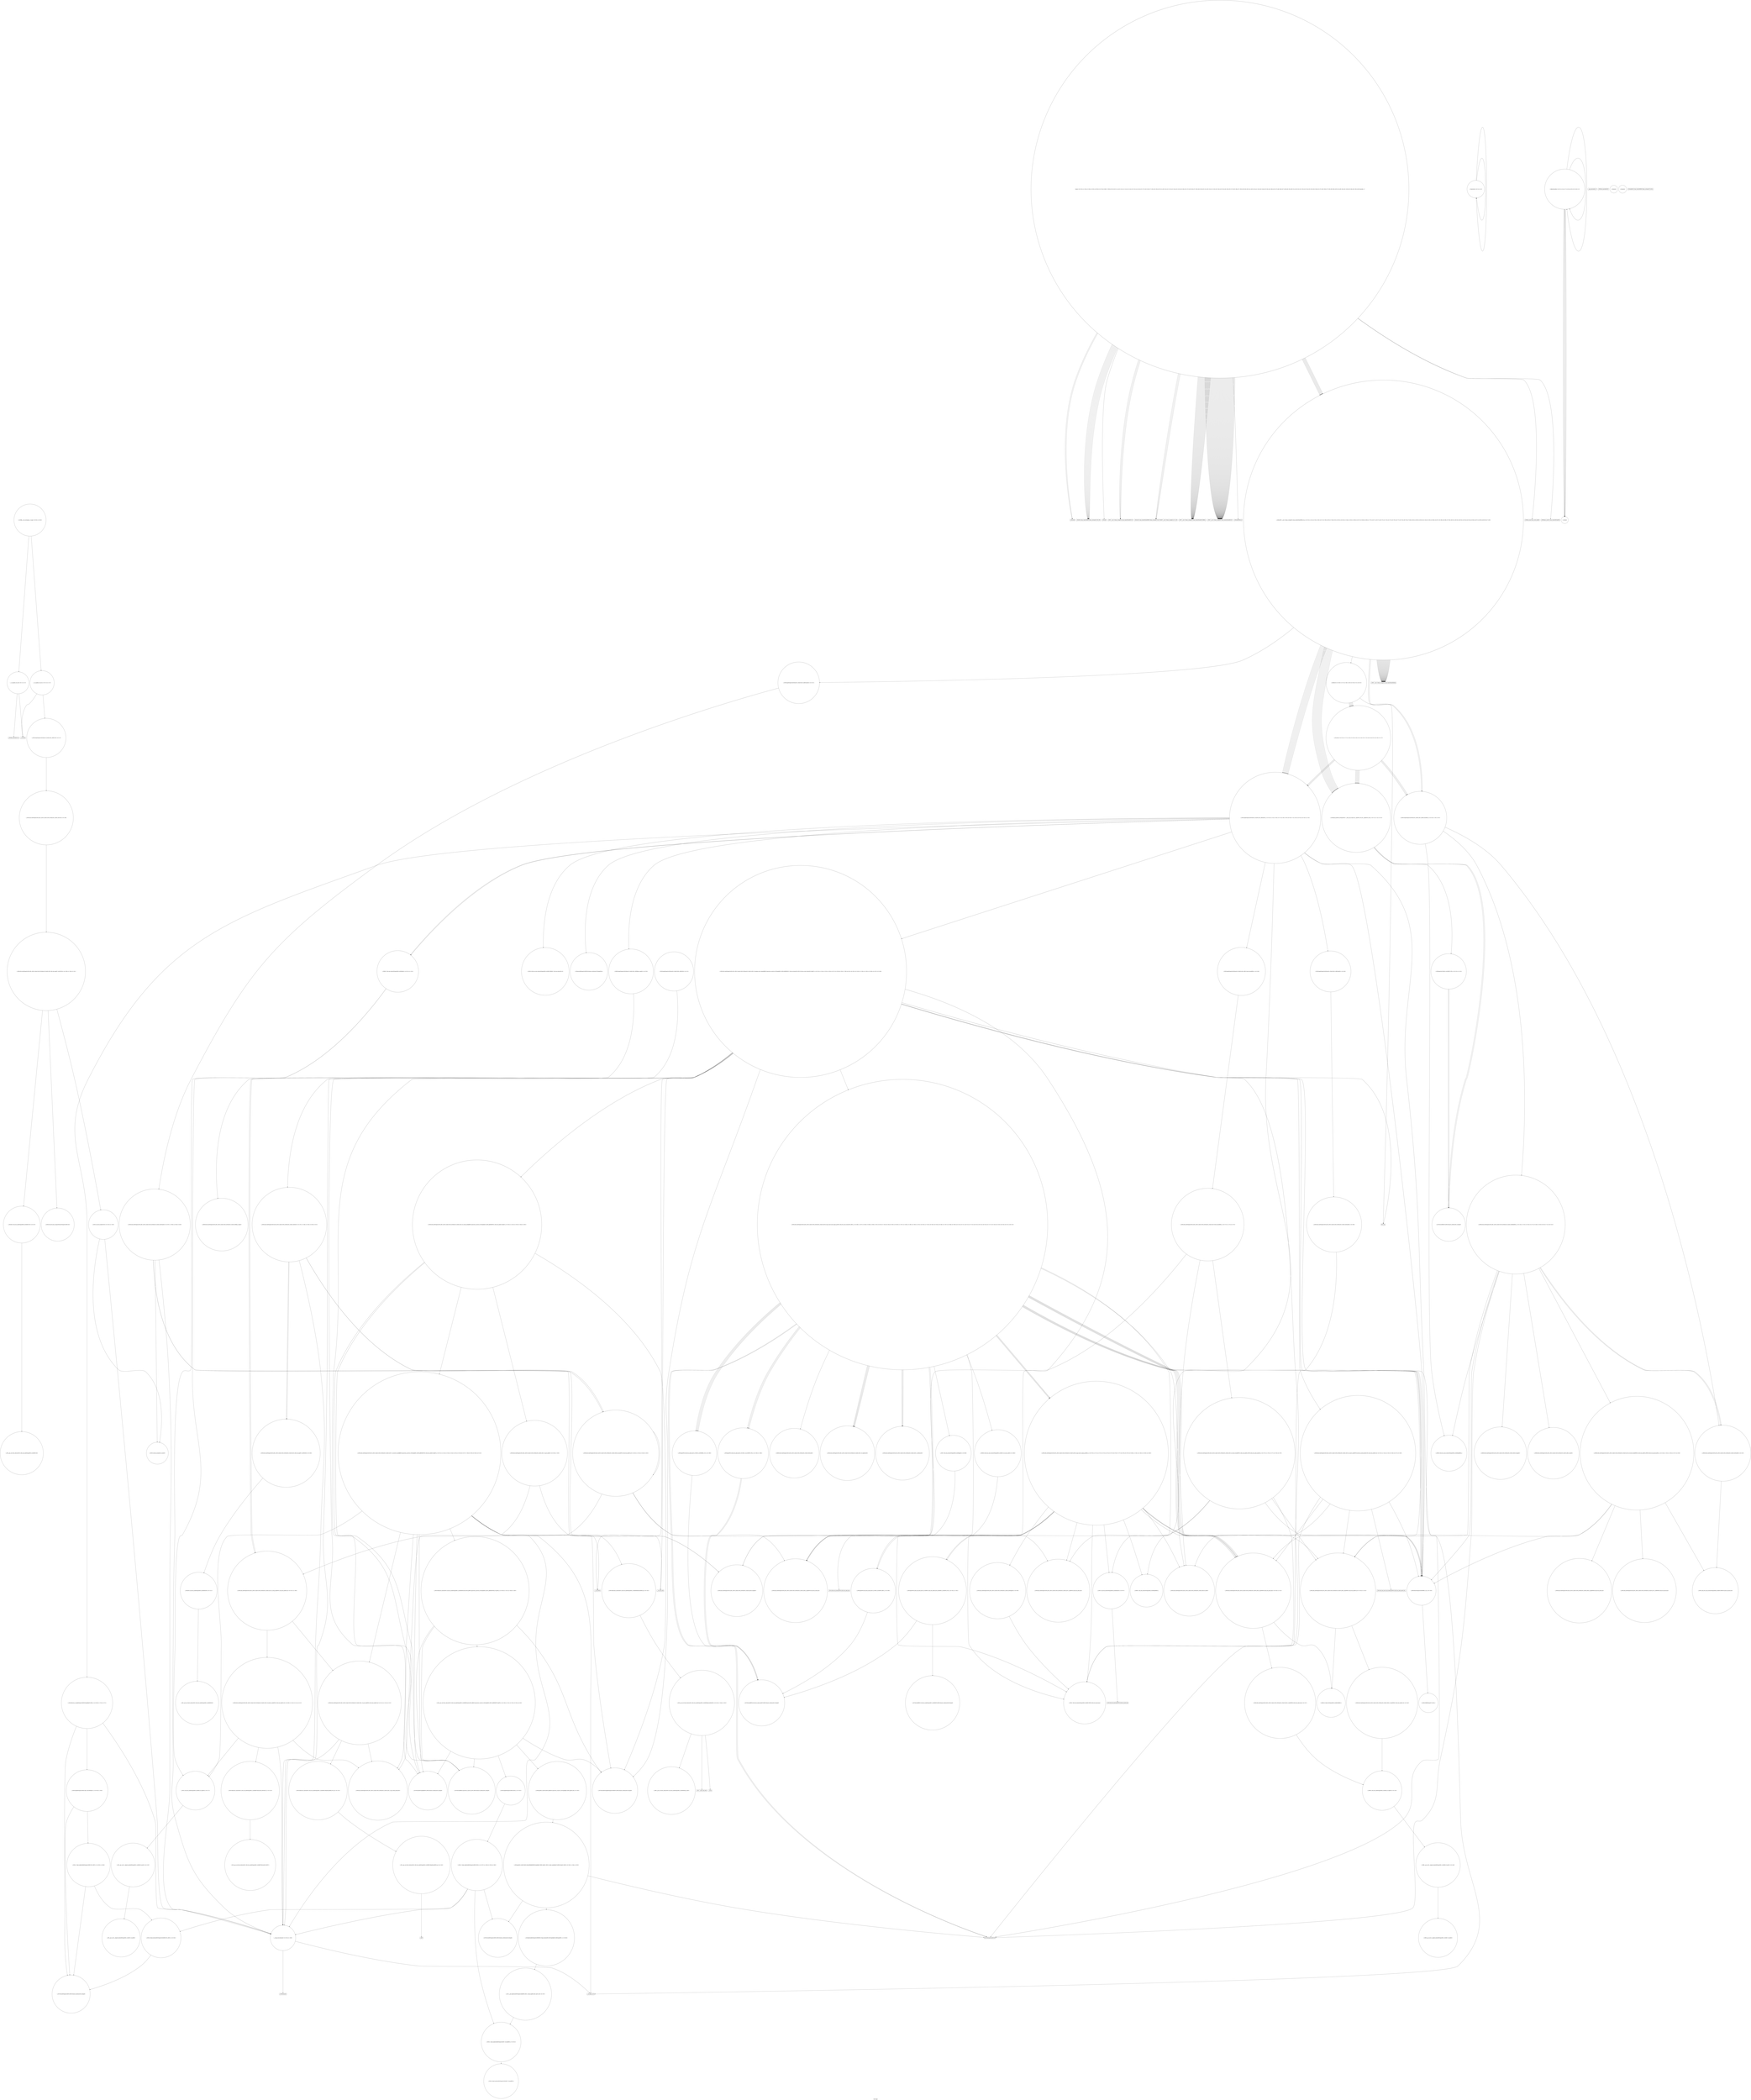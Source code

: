 digraph "Call Graph" {
	label="Call Graph";

	Node0x555b35d362d0 [shape=record,shape=circle,label="{__cxx_global_var_init|{<s0>1|<s1>2}}"];
	Node0x555b35d362d0:s0 -> Node0x555b35d36350[color=black];
	Node0x555b35d362d0:s1 -> Node0x555b36086b30[color=black];
	Node0x555b3608a6d0 [shape=record,shape=circle,label="{_ZNKSt17_Rb_tree_iteratorISt4pairIKS0_IccEiEEdeEv|{<s0>251|<s1>252}}"];
	Node0x555b3608a6d0:s0 -> Node0x555b36089550[color=black];
	Node0x555b3608a6d0:s1 -> Node0x555b36087e30[color=black];
	Node0x555b36086d30 [shape=record,shape=circle,label="{_Z5powerxx|{<s0>3|<s1>4}}"];
	Node0x555b36086d30:s0 -> Node0x555b36086d30[color=black];
	Node0x555b36086d30:s1 -> Node0x555b36086d30[color=black];
	Node0x555b36088230 [shape=record,shape=circle,label="{_ZNSt8_Rb_treeISt4pairIccES0_IKS1_iESt10_Select1stIS3_ESt4lessIS1_ESaIS3_EE6_M_endEv}"];
	Node0x555b360870b0 [shape=record,shape=circle,label="{_ZSt9make_pairIRcS0_ESt4pairINSt17__decay_and_stripIT_E6__typeENS2_IT0_E6__typeEEOS3_OS6_|{<s0>31|<s1>32|<s2>33}}"];
	Node0x555b360870b0:s0 -> Node0x555b360899d0[color=black];
	Node0x555b360870b0:s1 -> Node0x555b360899d0[color=black];
	Node0x555b360870b0:s2 -> Node0x555b36089a50[color=black];
	Node0x555b360885b0 [shape=record,shape=circle,label="{_ZSt7forwardISt5tupleIJEEEOT_RNSt16remove_referenceIS2_E4typeE}"];
	Node0x555b36087430 [shape=record,shape=circle,label="{main|{<s0>102|<s1>103|<s2>104|<s3>105|<s4>106|<s5>107|<s6>108|<s7>109|<s8>110|<s9>111|<s10>112|<s11>113|<s12>114|<s13>115|<s14>116|<s15>117|<s16>118|<s17>119|<s18>120|<s19>121|<s20>122|<s21>123|<s22>124|<s23>125|<s24>126|<s25>127|<s26>128|<s27>129|<s28>130|<s29>131|<s30>132|<s31>133|<s32>134|<s33>135|<s34>136|<s35>137|<s36>138|<s37>139|<s38>140|<s39>141|<s40>142|<s41>143|<s42>144|<s43>145|<s44>146|<s45>147|<s46>148|<s47>149|<s48>150|<s49>151|<s50>152|<s51>153|<s52>154|<s53>155|<s54>156|<s55>157|<s56>158|<s57>159|<s58>160|<s59>161|<s60>162|<s61>163|<s62>164|<s63>165|<s64>truncated...}}"];
	Node0x555b36087430:s0 -> Node0x555b360874b0[color=black];
	Node0x555b36087430:s1 -> Node0x555b36087530[color=black];
	Node0x555b36087430:s2 -> Node0x555b360875b0[color=black];
	Node0x555b36087430:s3 -> Node0x555b36087630[color=black];
	Node0x555b36087430:s4 -> Node0x555b360876b0[color=black];
	Node0x555b36087430:s5 -> Node0x555b36087630[color=black];
	Node0x555b36087430:s6 -> Node0x555b36087730[color=black];
	Node0x555b36087430:s7 -> Node0x555b36087730[color=black];
	Node0x555b36087430:s8 -> Node0x555b36087730[color=black];
	Node0x555b36087430:s9 -> Node0x555b360875b0[color=black];
	Node0x555b36087430:s10 -> Node0x555b360877b0[color=black];
	Node0x555b36087430:s11 -> Node0x555b360877b0[color=black];
	Node0x555b36087430:s12 -> Node0x555b360877b0[color=black];
	Node0x555b36087430:s13 -> Node0x555b360878b0[color=black];
	Node0x555b36087430:s14 -> Node0x555b360878b0[color=black];
	Node0x555b36087430:s15 -> Node0x555b360878b0[color=black];
	Node0x555b36087430:s16 -> Node0x555b360872b0[color=black];
	Node0x555b36087430:s17 -> Node0x555b360878b0[color=black];
	Node0x555b36087430:s18 -> Node0x555b360878b0[color=black];
	Node0x555b36087430:s19 -> Node0x555b360878b0[color=black];
	Node0x555b36087430:s20 -> Node0x555b360872b0[color=black];
	Node0x555b36087430:s21 -> Node0x555b36087930[color=black];
	Node0x555b36087430:s22 -> Node0x555b36087930[color=black];
	Node0x555b36087430:s23 -> Node0x555b36087930[color=black];
	Node0x555b36087430:s24 -> Node0x555b36087930[color=black];
	Node0x555b36087430:s25 -> Node0x555b36087930[color=black];
	Node0x555b36087430:s26 -> Node0x555b36087930[color=black];
	Node0x555b36087430:s27 -> Node0x555b36087630[color=black];
	Node0x555b36087430:s28 -> Node0x555b36087930[color=black];
	Node0x555b36087430:s29 -> Node0x555b36087930[color=black];
	Node0x555b36087430:s30 -> Node0x555b36087930[color=black];
	Node0x555b36087430:s31 -> Node0x555b36087930[color=black];
	Node0x555b36087430:s32 -> Node0x555b36087930[color=black];
	Node0x555b36087430:s33 -> Node0x555b36087930[color=black];
	Node0x555b36087430:s34 -> Node0x555b36087630[color=black];
	Node0x555b36087430:s35 -> Node0x555b360878b0[color=black];
	Node0x555b36087430:s36 -> Node0x555b360878b0[color=black];
	Node0x555b36087430:s37 -> Node0x555b360878b0[color=black];
	Node0x555b36087430:s38 -> Node0x555b360872b0[color=black];
	Node0x555b36087430:s39 -> Node0x555b360878b0[color=black];
	Node0x555b36087430:s40 -> Node0x555b360878b0[color=black];
	Node0x555b36087430:s41 -> Node0x555b360878b0[color=black];
	Node0x555b36087430:s42 -> Node0x555b360872b0[color=black];
	Node0x555b36087430:s43 -> Node0x555b36087930[color=black];
	Node0x555b36087430:s44 -> Node0x555b36087930[color=black];
	Node0x555b36087430:s45 -> Node0x555b36087930[color=black];
	Node0x555b36087430:s46 -> Node0x555b36087930[color=black];
	Node0x555b36087430:s47 -> Node0x555b36087930[color=black];
	Node0x555b36087430:s48 -> Node0x555b36087930[color=black];
	Node0x555b36087430:s49 -> Node0x555b36087630[color=black];
	Node0x555b36087430:s50 -> Node0x555b36087930[color=black];
	Node0x555b36087430:s51 -> Node0x555b36087930[color=black];
	Node0x555b36087430:s52 -> Node0x555b36087930[color=black];
	Node0x555b36087430:s53 -> Node0x555b36087930[color=black];
	Node0x555b36087430:s54 -> Node0x555b36087930[color=black];
	Node0x555b36087430:s55 -> Node0x555b36087930[color=black];
	Node0x555b36087430:s56 -> Node0x555b36087630[color=black];
	Node0x555b36087430:s57 -> Node0x555b360878b0[color=black];
	Node0x555b36087430:s58 -> Node0x555b360878b0[color=black];
	Node0x555b36087430:s59 -> Node0x555b360878b0[color=black];
	Node0x555b36087430:s60 -> Node0x555b360872b0[color=black];
	Node0x555b36087430:s61 -> Node0x555b360878b0[color=black];
	Node0x555b36087430:s62 -> Node0x555b360878b0[color=black];
	Node0x555b36087430:s63 -> Node0x555b360878b0[color=black];
	Node0x555b36087430:s64 -> Node0x555b360872b0[color=black];
	Node0x555b36087430:s64 -> Node0x555b36087930[color=black];
	Node0x555b36087430:s64 -> Node0x555b36087930[color=black];
	Node0x555b36087430:s64 -> Node0x555b36087930[color=black];
	Node0x555b36087430:s64 -> Node0x555b36087930[color=black];
	Node0x555b36087430:s64 -> Node0x555b36087930[color=black];
	Node0x555b36087430:s64 -> Node0x555b36087930[color=black];
	Node0x555b36087430:s64 -> Node0x555b36087630[color=black];
	Node0x555b36087430:s64 -> Node0x555b36087930[color=black];
	Node0x555b36087430:s64 -> Node0x555b36087930[color=black];
	Node0x555b36087430:s64 -> Node0x555b36087930[color=black];
	Node0x555b36087430:s64 -> Node0x555b36087930[color=black];
	Node0x555b36087430:s64 -> Node0x555b36087930[color=black];
	Node0x555b36087430:s64 -> Node0x555b36087930[color=black];
	Node0x555b36087430:s64 -> Node0x555b36087630[color=black];
	Node0x555b36087430:s64 -> Node0x555b360879b0[color=black];
	Node0x555b36087430:s64 -> Node0x555b36087930[color=black];
	Node0x555b36087430:s64 -> Node0x555b36087930[color=black];
	Node0x555b36087430:s64 -> Node0x555b36087930[color=black];
	Node0x555b36087430:s64 -> Node0x555b36087930[color=black];
	Node0x555b36087430:s64 -> Node0x555b36087930[color=black];
	Node0x555b36087430:s64 -> Node0x555b36087930[color=black];
	Node0x555b36088930 [shape=record,shape=circle,label="{_ZNSt16allocator_traitsISaISt13_Rb_tree_nodeISt4pairIKS1_IccEiEEEE8allocateERS6_m|{<s0>342}}"];
	Node0x555b36088930:s0 -> Node0x555b360889b0[color=black];
	Node0x555b360877b0 [shape=record,shape=Mrecord,label="{_ZStrsIcSt11char_traitsIcESaIcEERSt13basic_istreamIT_T0_ES7_RNSt7__cxx1112basic_stringIS4_S5_T1_EE}"];
	Node0x555b36088cb0 [shape=record,shape=circle,label="{_ZNSt5tupleIJOSt4pairIccEEEC2EOS3_|{<s0>355}}"];
	Node0x555b36088cb0:s0 -> Node0x555b36088db0[color=black];
	Node0x555b36087b30 [shape=record,shape=circle,label="{_ZNSt8_Rb_treeISt4pairIccES0_IKS1_iESt10_Select1stIS3_ESt4lessIS1_ESaIS3_EE13_Rb_tree_implIS7_Lb1EEC2Ev|{<s0>189|<s1>190|<s2>191}}"];
	Node0x555b36087b30:s0 -> Node0x555b36087bb0[color=black];
	Node0x555b36087b30:s1 -> Node0x555b36087c30[color=black];
	Node0x555b36087b30:s2 -> Node0x555b36087cb0[color=black];
	Node0x555b36089030 [shape=record,shape=circle,label="{_ZSt7forwardISt4pairIccEEOT_RNSt16remove_referenceIS2_E4typeE}"];
	Node0x555b36087eb0 [shape=record,shape=Mrecord,label="{__cxa_begin_catch}"];
	Node0x555b3608cbf0 [shape=record,shape=circle,label="{_ZNSt4pairIPSt18_Rb_tree_node_baseS1_EC2IRS1_Lb1EEERKS1_OT_|{<s0>369}}"];
	Node0x555b3608cbf0:s0 -> Node0x555b3608cf70[color=black];
	Node0x555b36089250 [shape=record,shape=circle,label="{_ZNSt8_Rb_treeISt4pairIccES0_IKS1_iESt10_Select1stIS3_ESt4lessIS1_ESaIS3_EE7_S_leftEPSt18_Rb_tree_node_base}"];
	Node0x555b3608cf70 [shape=record,shape=circle,label="{_ZSt7forwardIRPSt18_Rb_tree_node_baseEOT_RNSt16remove_referenceIS3_E4typeE}"];
	Node0x555b360895d0 [shape=record,shape=circle,label="{_ZN9__gnu_cxx13new_allocatorISt13_Rb_tree_nodeISt4pairIKS2_IccEiEEE7destroyIS5_EEvPT_}"];
	Node0x555b3608d2f0 [shape=record,shape=circle,label="{_ZNSt5tupleIJOSt4pairIccEEEC2IJS1_ELb1EEEDpOT_|{<s0>393|<s1>394}}"];
	Node0x555b3608d2f0:s0 -> Node0x555b36089030[color=black];
	Node0x555b3608d2f0:s1 -> Node0x555b3608d370[color=black];
	Node0x555b36089950 [shape=record,shape=circle,label="{_ZN9__gnu_cxx13new_allocatorISt13_Rb_tree_nodeISt4pairIKS2_IccEiEEED2Ev}"];
	Node0x555b36089cd0 [shape=record,shape=circle,label="{_ZNKSt8_Rb_treeISt4pairIccES0_IKS1_iESt10_Select1stIS3_ESt4lessIS1_ESaIS3_EE8_M_beginEv}"];
	Node0x555b3608a050 [shape=record,shape=circle,label="{_ZNSt8_Rb_treeISt4pairIccES0_IKS1_iESt10_Select1stIS3_ESt4lessIS1_ESaIS3_EE8_S_rightEPKSt18_Rb_tree_node_base}"];
	Node0x555b3608a3d0 [shape=record,shape=circle,label="{_ZStltIccEbRKSt4pairIT_T0_ES5_}"];
	Node0x555b35d36350 [shape=record,shape=Mrecord,label="{_ZNSt8ios_base4InitC1Ev}"];
	Node0x555b3608a750 [shape=record,shape=circle,label="{_ZNSt8_Rb_treeISt4pairIccES0_IKS1_iESt10_Select1stIS3_ESt4lessIS1_ESaIS3_EE22_M_emplace_hint_uniqueIJRKSt21piecewise_construct_tSt5tupleIJOS1_EESE_IJEEEEESt17_Rb_tree_iteratorIS3_ESt23_Rb_tree_const_iteratorIS3_EDpOT_|{<s0>253|<s1>254|<s2>255|<s3>256|<s4>257|<s5>258|<s6>259|<s7>260|<s8>261|<s9>262|<s10>263|<s11>264|<s12>265|<s13>266|<s14>267|<s15>268}}"];
	Node0x555b3608a750:s0 -> Node0x555b360884b0[color=black];
	Node0x555b3608a750:s1 -> Node0x555b36088530[color=black];
	Node0x555b3608a750:s2 -> Node0x555b360885b0[color=black];
	Node0x555b3608a750:s3 -> Node0x555b36088430[color=black];
	Node0x555b3608a750:s4 -> Node0x555b36089ed0[color=black];
	Node0x555b3608a750:s5 -> Node0x555b36089f50[color=black];
	Node0x555b3608a750:s6 -> Node0x555b36088630[color=black];
	Node0x555b3608a750:s7 -> Node0x555b360886b0[color=black];
	Node0x555b3608a750:s8 -> Node0x555b36087eb0[color=black];
	Node0x555b3608a750:s9 -> Node0x555b360892d0[color=black];
	Node0x555b3608a750:s10 -> Node0x555b36088730[color=black];
	Node0x555b3608a750:s11 -> Node0x555b360892d0[color=black];
	Node0x555b3608a750:s12 -> Node0x555b360882b0[color=black];
	Node0x555b3608a750:s13 -> Node0x555b360887b0[color=black];
	Node0x555b3608a750:s14 -> Node0x555b36087230[color=black];
	Node0x555b3608a750:s15 -> Node0x555b36087e30[color=black];
	Node0x555b36086db0 [shape=record,shape=circle,label="{_Z8powermodxx|{<s0>5|<s1>6|<s2>7|<s3>8|<s4>9|<s5>10|<s6>11}}"];
	Node0x555b36086db0:s0 -> Node0x555b36086cb0[color=black];
	Node0x555b36086db0:s1 -> Node0x555b36086db0[color=black];
	Node0x555b36086db0:s2 -> Node0x555b36086cb0[color=black];
	Node0x555b36086db0:s3 -> Node0x555b36086cb0[color=black];
	Node0x555b36086db0:s4 -> Node0x555b36086cb0[color=black];
	Node0x555b36086db0:s5 -> Node0x555b36086db0[color=black];
	Node0x555b36086db0:s6 -> Node0x555b36086cb0[color=black];
	Node0x555b360882b0 [shape=record,shape=circle,label="{_ZNSt17_Rb_tree_iteratorISt4pairIKS0_IccEiEEC2EPSt18_Rb_tree_node_base}"];
	Node0x555b36087130 [shape=record,shape=circle,label="{_ZNSt3mapISt4pairIccEiSt4lessIS1_ESaIS0_IKS1_iEEEixEOS1_|{<s0>34|<s1>35|<s2>36|<s3>37|<s4>38|<s5>39|<s6>40|<s7>41|<s8>42|<s9>43|<s10>44|<s11>45}}"];
	Node0x555b36087130:s0 -> Node0x555b3608a4d0[color=black];
	Node0x555b36087130:s1 -> Node0x555b3608a5d0[color=black];
	Node0x555b36087130:s2 -> Node0x555b3608a550[color=black];
	Node0x555b36087130:s3 -> Node0x555b3608a650[color=black];
	Node0x555b36087130:s4 -> Node0x555b3608a6d0[color=black];
	Node0x555b36087130:s5 -> Node0x555b36089dd0[color=black];
	Node0x555b36087130:s6 -> Node0x555b3608a7d0[color=black];
	Node0x555b36087130:s7 -> Node0x555b3608a8d0[color=black];
	Node0x555b36087130:s8 -> Node0x555b3608a850[color=black];
	Node0x555b36087130:s9 -> Node0x555b3608a750[color=black];
	Node0x555b36087130:s10 -> Node0x555b36089ed0[color=black];
	Node0x555b36087130:s11 -> Node0x555b3608a6d0[color=black];
	Node0x555b36088630 [shape=record,shape=circle,label="{_ZNSt8_Rb_treeISt4pairIccES0_IKS1_iESt10_Select1stIS3_ESt4lessIS1_ESaIS3_EE29_M_get_insert_hint_unique_posESt23_Rb_tree_const_iteratorIS3_ERS2_|{<s0>286|<s1>287|<s2>288|<s3>289|<s4>290|<s5>291|<s6>292|<s7>293|<s8>294|<s9>295|<s10>296|<s11>297|<s12>298|<s13>299|<s14>300|<s15>301|<s16>302|<s17>303|<s18>304|<s19>305|<s20>306|<s21>307|<s22>308|<s23>309|<s24>310|<s25>311|<s26>312|<s27>313|<s28>314|<s29>315|<s30>316|<s31>317|<s32>318|<s33>319|<s34>320|<s35>321|<s36>322}}"];
	Node0x555b36088630:s0 -> Node0x555b3608ca70[color=black];
	Node0x555b36088630:s1 -> Node0x555b36088230[color=black];
	Node0x555b36088630:s2 -> Node0x555b3608caf0[color=black];
	Node0x555b36088630:s3 -> Node0x555b3608cb70[color=black];
	Node0x555b36088630:s4 -> Node0x555b36089e50[color=black];
	Node0x555b36088630:s5 -> Node0x555b36089dd0[color=black];
	Node0x555b36088630:s6 -> Node0x555b3608cb70[color=black];
	Node0x555b36088630:s7 -> Node0x555b3608cbf0[color=black];
	Node0x555b36088630:s8 -> Node0x555b3608cc70[color=black];
	Node0x555b36088630:s9 -> Node0x555b36089e50[color=black];
	Node0x555b36088630:s10 -> Node0x555b36089dd0[color=black];
	Node0x555b36088630:s11 -> Node0x555b36089ed0[color=black];
	Node0x555b36088630:s12 -> Node0x555b3608ccf0[color=black];
	Node0x555b36088630:s13 -> Node0x555b3608ccf0[color=black];
	Node0x555b36088630:s14 -> Node0x555b3608ccf0[color=black];
	Node0x555b36088630:s15 -> Node0x555b3608cd70[color=black];
	Node0x555b36088630:s16 -> Node0x555b3608cdf0[color=black];
	Node0x555b36088630:s17 -> Node0x555b36089e50[color=black];
	Node0x555b36088630:s18 -> Node0x555b36089dd0[color=black];
	Node0x555b36088630:s19 -> Node0x555b360891d0[color=black];
	Node0x555b36088630:s20 -> Node0x555b3608cbf0[color=black];
	Node0x555b36088630:s21 -> Node0x555b3608cd70[color=black];
	Node0x555b36088630:s22 -> Node0x555b3608cc70[color=black];
	Node0x555b36088630:s23 -> Node0x555b36089e50[color=black];
	Node0x555b36088630:s24 -> Node0x555b36089dd0[color=black];
	Node0x555b36088630:s25 -> Node0x555b36089ed0[color=black];
	Node0x555b36088630:s26 -> Node0x555b3608cb70[color=black];
	Node0x555b36088630:s27 -> Node0x555b3608cb70[color=black];
	Node0x555b36088630:s28 -> Node0x555b3608cbf0[color=black];
	Node0x555b36088630:s29 -> Node0x555b3608ce70[color=black];
	Node0x555b36088630:s30 -> Node0x555b36089e50[color=black];
	Node0x555b36088630:s31 -> Node0x555b36089dd0[color=black];
	Node0x555b36088630:s32 -> Node0x555b360891d0[color=black];
	Node0x555b36088630:s33 -> Node0x555b3608cbf0[color=black];
	Node0x555b36088630:s34 -> Node0x555b3608cd70[color=black];
	Node0x555b36088630:s35 -> Node0x555b3608cc70[color=black];
	Node0x555b36088630:s36 -> Node0x555b3608cef0[color=black];
	Node0x555b360874b0 [shape=record,shape=Mrecord,label="{_ZNSt8ios_base15sync_with_stdioEb}"];
	Node0x555b360889b0 [shape=record,shape=circle,label="{_ZN9__gnu_cxx13new_allocatorISt13_Rb_tree_nodeISt4pairIKS2_IccEiEEE8allocateEmPKv|{<s0>343|<s1>344|<s2>345}}"];
	Node0x555b360889b0:s0 -> Node0x555b36088a30[color=black];
	Node0x555b360889b0:s1 -> Node0x555b36088ab0[color=black];
	Node0x555b360889b0:s2 -> Node0x555b36088b30[color=black];
	Node0x555b36087830 [shape=record,shape=Mrecord,label="{__gxx_personality_v0}"];
	Node0x555b36088d30 [shape=record,shape=circle,label="{_ZNSt4pairIKS_IccEiEC2IJOS0_EJEEESt21piecewise_construct_tSt5tupleIJDpT_EES6_IJDpT0_EE|{<s0>356}}"];
	Node0x555b36088d30:s0 -> Node0x555b360890b0[color=black];
	Node0x555b36087bb0 [shape=record,shape=circle,label="{_ZNSaISt13_Rb_tree_nodeISt4pairIKS0_IccEiEEEC2Ev|{<s0>192}}"];
	Node0x555b36087bb0:s0 -> Node0x555b36087d30[color=black];
	Node0x555b360890b0 [shape=record,shape=circle,label="{_ZNSt4pairIKS_IccEiEC2IJOS0_EJLm0EEJEJEEERSt5tupleIJDpT_EERS5_IJDpT1_EESt12_Index_tupleIJXspT0_EEESE_IJXspT2_EEE|{<s0>363|<s1>364|<s2>365}}"];
	Node0x555b360890b0:s0 -> Node0x555b36089130[color=black];
	Node0x555b360890b0:s1 -> Node0x555b36088e30[color=black];
	Node0x555b360890b0:s2 -> Node0x555b36089ed0[color=black];
	Node0x555b36087f30 [shape=record,shape=Mrecord,label="{_ZSt9terminatev}"];
	Node0x555b3608cc70 [shape=record,shape=circle,label="{_ZNSt8_Rb_treeISt4pairIccES0_IKS1_iESt10_Select1stIS3_ESt4lessIS1_ESaIS3_EE24_M_get_insert_unique_posERS2_|{<s0>370|<s1>371|<s2>372|<s3>373|<s4>374|<s5>375|<s6>376|<s7>377|<s8>378|<s9>379|<s10>380|<s11>381|<s12>382|<s13>383|<s14>384}}"];
	Node0x555b3608cc70:s0 -> Node0x555b360880b0[color=black];
	Node0x555b3608cc70:s1 -> Node0x555b36088230[color=black];
	Node0x555b3608cc70:s2 -> Node0x555b36089f50[color=black];
	Node0x555b3608cc70:s3 -> Node0x555b36089dd0[color=black];
	Node0x555b3608cc70:s4 -> Node0x555b36089250[color=black];
	Node0x555b3608cc70:s5 -> Node0x555b360891d0[color=black];
	Node0x555b3608cc70:s6 -> Node0x555b360882b0[color=black];
	Node0x555b3608cc70:s7 -> Node0x555b3608cff0[color=black];
	Node0x555b3608cc70:s8 -> Node0x555b3608a550[color=black];
	Node0x555b3608cc70:s9 -> Node0x555b3608d070[color=black];
	Node0x555b3608cc70:s10 -> Node0x555b3608cdf0[color=black];
	Node0x555b3608cc70:s11 -> Node0x555b36089e50[color=black];
	Node0x555b3608cc70:s12 -> Node0x555b36089dd0[color=black];
	Node0x555b3608cc70:s13 -> Node0x555b3608d070[color=black];
	Node0x555b3608cc70:s14 -> Node0x555b3608cef0[color=black];
	Node0x555b360892d0 [shape=record,shape=circle,label="{_ZNSt8_Rb_treeISt4pairIccES0_IKS1_iESt10_Select1stIS3_ESt4lessIS1_ESaIS3_EE12_M_drop_nodeEPSt13_Rb_tree_nodeIS3_E|{<s0>207|<s1>208}}"];
	Node0x555b360892d0:s0 -> Node0x555b36089350[color=black];
	Node0x555b360892d0:s1 -> Node0x555b360893d0[color=black];
	Node0x555b3608cff0 [shape=record,shape=circle,label="{_ZNSt8_Rb_treeISt4pairIccES0_IKS1_iESt10_Select1stIS3_ESt4lessIS1_ESaIS3_EE5beginEv|{<s0>390}}"];
	Node0x555b3608cff0:s0 -> Node0x555b360882b0[color=black];
	Node0x555b36089650 [shape=record,shape=circle,label="{_ZN9__gnu_cxx16__aligned_membufISt4pairIKS1_IccEiEE6_M_ptrEv|{<s0>218}}"];
	Node0x555b36089650:s0 -> Node0x555b360896d0[color=black];
	Node0x555b3608d370 [shape=record,shape=circle,label="{_ZNSt11_Tuple_implILm0EJOSt4pairIccEEEC2IS1_EEOT_|{<s0>395|<s1>396}}"];
	Node0x555b3608d370:s0 -> Node0x555b36089030[color=black];
	Node0x555b3608d370:s1 -> Node0x555b36088f30[color=black];
	Node0x555b360899d0 [shape=record,shape=circle,label="{_ZSt7forwardIRcEOT_RNSt16remove_referenceIS1_E4typeE}"];
	Node0x555b36089d50 [shape=record,shape=circle,label="{_ZNKSt8_Rb_treeISt4pairIccES0_IKS1_iESt10_Select1stIS3_ESt4lessIS1_ESaIS3_EE6_M_endEv}"];
	Node0x555b3608a0d0 [shape=record,shape=circle,label="{_ZNSt23_Rb_tree_const_iteratorISt4pairIKS0_IccEiEEC2EPKSt18_Rb_tree_node_base}"];
	Node0x555b3608a450 [shape=record,shape=circle,label="{_ZNSt8_Rb_treeISt4pairIccES0_IKS1_iESt10_Select1stIS3_ESt4lessIS1_ESaIS3_EE8_S_valueEPKSt18_Rb_tree_node_base|{<s0>247}}"];
	Node0x555b3608a450:s0 -> Node0x555b3608a250[color=black];
	Node0x555b36086ab0 [shape=record,shape=Mrecord,label="{_ZNSt8ios_base4InitD1Ev}"];
	Node0x555b3608a7d0 [shape=record,shape=circle,label="{_ZNSt23_Rb_tree_const_iteratorISt4pairIKS0_IccEiEEC2ERKSt17_Rb_tree_iteratorIS3_E}"];
	Node0x555b36086e30 [shape=record,shape=circle,label="{__cxx_global_var_init.1|{<s0>12|<s1>13}}"];
	Node0x555b36086e30:s0 -> Node0x555b36086eb0[color=black];
	Node0x555b36086e30:s1 -> Node0x555b36086b30[color=black];
	Node0x555b36088330 [shape=record,shape=circle,label="{_ZNSt8_Rb_treeISt4pairIccES0_IKS1_iESt10_Select1stIS3_ESt4lessIS1_ESaIS3_EE3endEv|{<s0>280}}"];
	Node0x555b36088330:s0 -> Node0x555b360882b0[color=black];
	Node0x555b360871b0 [shape=record,shape=circle,label="{_Z6detectv|{<s0>46|<s1>47|<s2>48|<s3>49|<s4>50|<s5>51|<s6>52}}"];
	Node0x555b360871b0:s0 -> Node0x555b36086fb0[color=black];
	Node0x555b360871b0:s1 -> Node0x555b36086fb0[color=black];
	Node0x555b360871b0:s2 -> Node0x555b36086fb0[color=black];
	Node0x555b360871b0:s3 -> Node0x555b36086fb0[color=black];
	Node0x555b360871b0:s4 -> Node0x555b36086fb0[color=black];
	Node0x555b360871b0:s5 -> Node0x555b36086fb0[color=black];
	Node0x555b360871b0:s6 -> Node0x555b36087230[color=black];
	Node0x555b360886b0 [shape=record,shape=circle,label="{_ZNSt8_Rb_treeISt4pairIccES0_IKS1_iESt10_Select1stIS3_ESt4lessIS1_ESaIS3_EE14_M_insert_nodeEPSt18_Rb_tree_node_baseSB_PSt13_Rb_tree_nodeIS3_E|{<s0>323|<s1>324|<s2>325|<s3>326|<s4>327|<s5>328}}"];
	Node0x555b360886b0:s0 -> Node0x555b36088230[color=black];
	Node0x555b360886b0:s1 -> Node0x555b36089f50[color=black];
	Node0x555b360886b0:s2 -> Node0x555b36089e50[color=black];
	Node0x555b360886b0:s3 -> Node0x555b36089dd0[color=black];
	Node0x555b360886b0:s4 -> Node0x555b3608d270[color=black];
	Node0x555b360886b0:s5 -> Node0x555b360882b0[color=black];
	Node0x555b36087530 [shape=record,shape=Mrecord,label="{_ZNSt9basic_iosIcSt11char_traitsIcEE3tieEPSo}"];
	Node0x555b36088a30 [shape=record,shape=circle,label="{_ZNK9__gnu_cxx13new_allocatorISt13_Rb_tree_nodeISt4pairIKS2_IccEiEEE8max_sizeEv}"];
	Node0x555b360878b0 [shape=record,shape=Mrecord,label="{_ZNSt7__cxx1112basic_stringIcSt11char_traitsIcESaIcEEC1ERKS4_}"];
	Node0x555b36088db0 [shape=record,shape=circle,label="{_ZNSt11_Tuple_implILm0EJOSt4pairIccEEEC2EOS3_|{<s0>357|<s1>358|<s2>359|<s3>360}}"];
	Node0x555b36088db0:s0 -> Node0x555b36088eb0[color=black];
	Node0x555b36088db0:s1 -> Node0x555b36088e30[color=black];
	Node0x555b36088db0:s2 -> Node0x555b36088f30[color=black];
	Node0x555b36088db0:s3 -> Node0x555b36087e30[color=black];
	Node0x555b36087c30 [shape=record,shape=circle,label="{_ZNSt20_Rb_tree_key_compareISt4lessISt4pairIccEEEC2Ev}"];
	Node0x555b36089130 [shape=record,shape=circle,label="{_ZSt3getILm0EJOSt4pairIccEEERNSt13tuple_elementIXT_ESt5tupleIJDpT0_EEE4typeERS7_|{<s0>366}}"];
	Node0x555b36089130:s0 -> Node0x555b3608c9f0[color=black];
	Node0x555b36087fb0 [shape=record,shape=circle,label="{_ZNSt8_Rb_treeISt4pairIccES0_IKS1_iESt10_Select1stIS3_ESt4lessIS1_ESaIS3_EED2Ev|{<s0>197|<s1>198|<s2>199|<s3>200|<s4>201}}"];
	Node0x555b36087fb0:s0 -> Node0x555b360880b0[color=black];
	Node0x555b36087fb0:s1 -> Node0x555b36088030[color=black];
	Node0x555b36087fb0:s2 -> Node0x555b36088130[color=black];
	Node0x555b36087fb0:s3 -> Node0x555b36088130[color=black];
	Node0x555b36087fb0:s4 -> Node0x555b36087e30[color=black];
	Node0x555b3608ccf0 [shape=record,shape=circle,label="{_ZNSt8_Rb_treeISt4pairIccES0_IKS1_iESt10_Select1stIS3_ESt4lessIS1_ESaIS3_EE11_M_leftmostEv}"];
	Node0x555b36089350 [shape=record,shape=circle,label="{_ZNSt8_Rb_treeISt4pairIccES0_IKS1_iESt10_Select1stIS3_ESt4lessIS1_ESaIS3_EE15_M_destroy_nodeEPSt13_Rb_tree_nodeIS3_E|{<s0>209|<s1>210|<s2>211|<s3>212}}"];
	Node0x555b36089350:s0 -> Node0x555b360894d0[color=black];
	Node0x555b36089350:s1 -> Node0x555b36089550[color=black];
	Node0x555b36089350:s2 -> Node0x555b36089450[color=black];
	Node0x555b36089350:s3 -> Node0x555b36087e30[color=black];
	Node0x555b3608d070 [shape=record,shape=circle,label="{_ZNSt4pairIPSt18_Rb_tree_node_baseS1_EC2IRPSt13_Rb_tree_nodeIS_IKS_IccEiEERS1_Lb1EEEOT_OT0_|{<s0>391|<s1>392}}"];
	Node0x555b3608d070:s0 -> Node0x555b3608d0f0[color=black];
	Node0x555b3608d070:s1 -> Node0x555b3608cf70[color=black];
	Node0x555b360896d0 [shape=record,shape=circle,label="{_ZN9__gnu_cxx16__aligned_membufISt4pairIKS1_IccEiEE7_M_addrEv}"];
	Node0x555b3608d3f0 [shape=record,shape=circle,label="{_ZNSt8_Rb_treeISt4pairIccES0_IKS1_iESt10_Select1stIS3_ESt4lessIS1_ESaIS3_EE5clearEv|{<s0>397|<s1>398|<s2>399|<s3>400}}"];
	Node0x555b3608d3f0:s0 -> Node0x555b360880b0[color=black];
	Node0x555b3608d3f0:s1 -> Node0x555b36088030[color=black];
	Node0x555b3608d3f0:s2 -> Node0x555b36087db0[color=black];
	Node0x555b3608d3f0:s3 -> Node0x555b36087e30[color=black];
	Node0x555b36089a50 [shape=record,shape=circle,label="{_ZNSt4pairIccEC2IRcS2_Lb1EEEOT_OT0_|{<s0>222|<s1>223}}"];
	Node0x555b36089a50:s0 -> Node0x555b360899d0[color=black];
	Node0x555b36089a50:s1 -> Node0x555b360899d0[color=black];
	Node0x555b36089dd0 [shape=record,shape=circle,label="{_ZNKSt4lessISt4pairIccEEclERKS1_S4_|{<s0>239}}"];
	Node0x555b36089dd0:s0 -> Node0x555b3608a3d0[color=black];
	Node0x555b3608a150 [shape=record,shape=circle,label="{_ZNKSt10_Select1stISt4pairIKS0_IccEiEEclERKS3_}"];
	Node0x555b3608a4d0 [shape=record,shape=circle,label="{_ZNSt3mapISt4pairIccEiSt4lessIS1_ESaIS0_IKS1_iEEE11lower_boundERS4_|{<s0>248}}"];
	Node0x555b3608a4d0:s0 -> Node0x555b3608a950[color=black];
	Node0x555b36086b30 [shape=record,shape=Mrecord,label="{__cxa_atexit}"];
	Node0x555b3608a850 [shape=record,shape=circle,label="{_ZSt16forward_as_tupleIJSt4pairIccEEESt5tupleIJDpOT_EES5_|{<s0>269|<s1>270|<s2>271}}"];
	Node0x555b3608a850:s0 -> Node0x555b36089030[color=black];
	Node0x555b3608a850:s1 -> Node0x555b3608d2f0[color=black];
	Node0x555b3608a850:s2 -> Node0x555b36087e30[color=black];
	Node0x555b36086eb0 [shape=record,shape=circle,label="{_ZNSt3mapISt4pairIccEiSt4lessIS1_ESaIS0_IKS1_iEEEC2Ev|{<s0>14}}"];
	Node0x555b36086eb0:s0 -> Node0x555b36087ab0[color=black];
	Node0x555b360883b0 [shape=record,shape=circle,label="{_ZNKSt8_Rb_treeISt4pairIccES0_IKS1_iESt10_Select1stIS3_ESt4lessIS1_ESaIS3_EE8key_compEv}"];
	Node0x555b36087230 [shape=record,shape=Mrecord,label="{llvm.trap}"];
	Node0x555b36088730 [shape=record,shape=Mrecord,label="{__cxa_rethrow}"];
	Node0x555b360875b0 [shape=record,shape=Mrecord,label="{_ZNSirsERi}"];
	Node0x555b36088ab0 [shape=record,shape=Mrecord,label="{_ZSt17__throw_bad_allocv}"];
	Node0x555b36087930 [shape=record,shape=Mrecord,label="{_ZNSt7__cxx1112basic_stringIcSt11char_traitsIcESaIcEED1Ev}"];
	Node0x555b36088e30 [shape=record,shape=circle,label="{_ZSt7forwardIOSt4pairIccEEOT_RNSt16remove_referenceIS3_E4typeE}"];
	Node0x555b36087cb0 [shape=record,shape=circle,label="{_ZNSt15_Rb_tree_headerC2Ev|{<s0>193|<s1>194}}"];
	Node0x555b36087cb0:s0 -> Node0x555b36087db0[color=black];
	Node0x555b36087cb0:s1 -> Node0x555b36087e30[color=black];
	Node0x555b3608c9f0 [shape=record,shape=circle,label="{_ZSt12__get_helperILm0EOSt4pairIccEJEERT0_RSt11_Tuple_implIXT_EJS3_DpT1_EE|{<s0>367}}"];
	Node0x555b3608c9f0:s0 -> Node0x555b36088eb0[color=black];
	Node0x555b36088030 [shape=record,shape=circle,label="{_ZNSt8_Rb_treeISt4pairIccES0_IKS1_iESt10_Select1stIS3_ESt4lessIS1_ESaIS3_EE8_M_eraseEPSt13_Rb_tree_nodeIS3_E|{<s0>202|<s1>203|<s2>204|<s3>205}}"];
	Node0x555b36088030:s0 -> Node0x555b360891d0[color=black];
	Node0x555b36088030:s1 -> Node0x555b36088030[color=black];
	Node0x555b36088030:s2 -> Node0x555b36089250[color=black];
	Node0x555b36088030:s3 -> Node0x555b360892d0[color=black];
	Node0x555b3608cd70 [shape=record,shape=circle,label="{_ZNSt4pairIPSt18_Rb_tree_node_baseS1_EC2IRS1_S4_Lb1EEEOT_OT0_|{<s0>385|<s1>386}}"];
	Node0x555b3608cd70:s0 -> Node0x555b3608cf70[color=black];
	Node0x555b3608cd70:s1 -> Node0x555b3608cf70[color=black];
	Node0x555b360893d0 [shape=record,shape=circle,label="{_ZNSt8_Rb_treeISt4pairIccES0_IKS1_iESt10_Select1stIS3_ESt4lessIS1_ESaIS3_EE11_M_put_nodeEPSt13_Rb_tree_nodeIS3_E|{<s0>213|<s1>214|<s2>215}}"];
	Node0x555b360893d0:s0 -> Node0x555b360894d0[color=black];
	Node0x555b360893d0:s1 -> Node0x555b36089750[color=black];
	Node0x555b360893d0:s2 -> Node0x555b36087e30[color=black];
	Node0x555b3608d0f0 [shape=record,shape=circle,label="{_ZSt7forwardIRPSt13_Rb_tree_nodeISt4pairIKS1_IccEiEEEOT_RNSt16remove_referenceIS8_E4typeE}"];
	Node0x555b36089750 [shape=record,shape=circle,label="{_ZNSt16allocator_traitsISaISt13_Rb_tree_nodeISt4pairIKS1_IccEiEEEE10deallocateERS6_PS5_m|{<s0>219}}"];
	Node0x555b36089750:s0 -> Node0x555b360897d0[color=black];
	Node0x555b3608d470 [shape=record,shape=circle,label="{_GLOBAL__sub_I_lavinajain_2_0.cpp|{<s0>401|<s1>402}}"];
	Node0x555b3608d470:s0 -> Node0x555b35d362d0[color=black];
	Node0x555b3608d470:s1 -> Node0x555b36086e30[color=black];
	Node0x555b36089ad0 [shape=record,shape=circle,label="{_ZNKSt8_Rb_treeISt4pairIccES0_IKS1_iESt10_Select1stIS3_ESt4lessIS1_ESaIS3_EE4findERS2_|{<s0>224|<s1>225|<s2>226|<s3>227|<s4>228|<s5>229|<s6>230|<s7>231|<s8>232}}"];
	Node0x555b36089ad0:s0 -> Node0x555b36089cd0[color=black];
	Node0x555b36089ad0:s1 -> Node0x555b36089d50[color=black];
	Node0x555b36089ad0:s2 -> Node0x555b36089c50[color=black];
	Node0x555b36089ad0:s3 -> Node0x555b36089bd0[color=black];
	Node0x555b36089ad0:s4 -> Node0x555b36089b50[color=black];
	Node0x555b36089ad0:s5 -> Node0x555b36089e50[color=black];
	Node0x555b36089ad0:s6 -> Node0x555b36089dd0[color=black];
	Node0x555b36089ad0:s7 -> Node0x555b36089bd0[color=black];
	Node0x555b36089ad0:s8 -> Node0x555b36089ed0[color=black];
	Node0x555b36089e50 [shape=record,shape=circle,label="{_ZNSt8_Rb_treeISt4pairIccES0_IKS1_iESt10_Select1stIS3_ESt4lessIS1_ESaIS3_EE6_S_keyEPKSt18_Rb_tree_node_base|{<s0>240|<s1>241}}"];
	Node0x555b36089e50:s0 -> Node0x555b3608a450[color=black];
	Node0x555b36089e50:s1 -> Node0x555b3608a150[color=black];
	Node0x555b3608a1d0 [shape=record,shape=circle,label="{_ZNSt8_Rb_treeISt4pairIccES0_IKS1_iESt10_Select1stIS3_ESt4lessIS1_ESaIS3_EE8_S_valueEPKSt13_Rb_tree_nodeIS3_E|{<s0>244}}"];
	Node0x555b3608a1d0:s0 -> Node0x555b3608a250[color=black];
	Node0x555b3608a550 [shape=record,shape=circle,label="{_ZNKSt17_Rb_tree_iteratorISt4pairIKS0_IccEiEEeqERKS4_}"];
	Node0x555b36086bb0 [shape=record,shape=circle,label="{_Z4minixx}"];
	Node0x555b3608a8d0 [shape=record,shape=circle,label="{_ZSt4moveIRSt4pairIccEEONSt16remove_referenceIT_E4typeEOS4_}"];
	Node0x555b36086f30 [shape=record,shape=circle,label="{_ZNSt3mapISt4pairIccEiSt4lessIS1_ESaIS0_IKS1_iEEED2Ev|{<s0>15}}"];
	Node0x555b36086f30:s0 -> Node0x555b36087fb0[color=black];
	Node0x555b36088430 [shape=record,shape=circle,label="{_ZNSt8_Rb_treeISt4pairIccES0_IKS1_iESt10_Select1stIS3_ESt4lessIS1_ESaIS3_EE14_M_create_nodeIJRKSt21piecewise_construct_tSt5tupleIJOS1_EESE_IJEEEEEPSt13_Rb_tree_nodeIS3_EDpOT_|{<s0>281|<s1>282|<s2>283|<s3>284|<s4>285}}"];
	Node0x555b36088430:s0 -> Node0x555b36088830[color=black];
	Node0x555b36088430:s1 -> Node0x555b360884b0[color=black];
	Node0x555b36088430:s2 -> Node0x555b36088530[color=black];
	Node0x555b36088430:s3 -> Node0x555b360885b0[color=black];
	Node0x555b36088430:s4 -> Node0x555b360888b0[color=black];
	Node0x555b360872b0 [shape=record,shape=circle,label="{_Z4funcNSt7__cxx1112basic_stringIcSt11char_traitsIcESaIcEEES4_S4_|{<s0>53|<s1>54|<s2>55|<s3>56|<s4>57|<s5>58|<s6>59|<s7>60|<s8>61|<s9>62|<s10>63|<s11>64|<s12>65|<s13>66|<s14>67|<s15>68|<s16>69|<s17>70|<s18>71|<s19>72|<s20>73|<s21>74|<s22>75|<s23>76|<s24>77|<s25>78|<s26>79|<s27>80|<s28>81|<s29>82|<s30>83|<s31>84|<s32>85|<s33>86|<s34>87|<s35>88|<s36>89|<s37>90|<s38>91|<s39>92|<s40>93|<s41>94|<s42>95|<s43>96|<s44>97|<s45>98|<s46>99|<s47>100}}"];
	Node0x555b360872b0:s0 -> Node0x555b36087330[color=black];
	Node0x555b360872b0:s1 -> Node0x555b360873b0[color=black];
	Node0x555b360872b0:s2 -> Node0x555b360873b0[color=black];
	Node0x555b360872b0:s3 -> Node0x555b360873b0[color=black];
	Node0x555b360872b0:s4 -> Node0x555b360873b0[color=black];
	Node0x555b360872b0:s5 -> Node0x555b360870b0[color=black];
	Node0x555b360872b0:s6 -> Node0x555b36087130[color=black];
	Node0x555b360872b0:s7 -> Node0x555b360873b0[color=black];
	Node0x555b360872b0:s8 -> Node0x555b360873b0[color=black];
	Node0x555b360872b0:s9 -> Node0x555b360870b0[color=black];
	Node0x555b360872b0:s10 -> Node0x555b36087130[color=black];
	Node0x555b360872b0:s11 -> Node0x555b360873b0[color=black];
	Node0x555b360872b0:s12 -> Node0x555b360873b0[color=black];
	Node0x555b360872b0:s13 -> Node0x555b360873b0[color=black];
	Node0x555b360872b0:s14 -> Node0x555b360873b0[color=black];
	Node0x555b360872b0:s15 -> Node0x555b360870b0[color=black];
	Node0x555b360872b0:s16 -> Node0x555b36087030[color=black];
	Node0x555b360872b0:s17 -> Node0x555b360873b0[color=black];
	Node0x555b360872b0:s18 -> Node0x555b360873b0[color=black];
	Node0x555b360872b0:s19 -> Node0x555b360870b0[color=black];
	Node0x555b360872b0:s20 -> Node0x555b36087130[color=black];
	Node0x555b360872b0:s21 -> Node0x555b360873b0[color=black];
	Node0x555b360872b0:s22 -> Node0x555b360873b0[color=black];
	Node0x555b360872b0:s23 -> Node0x555b360870b0[color=black];
	Node0x555b360872b0:s24 -> Node0x555b36087130[color=black];
	Node0x555b360872b0:s25 -> Node0x555b360873b0[color=black];
	Node0x555b360872b0:s26 -> Node0x555b360873b0[color=black];
	Node0x555b360872b0:s27 -> Node0x555b360870b0[color=black];
	Node0x555b360872b0:s28 -> Node0x555b36087130[color=black];
	Node0x555b360872b0:s29 -> Node0x555b360873b0[color=black];
	Node0x555b360872b0:s30 -> Node0x555b360873b0[color=black];
	Node0x555b360872b0:s31 -> Node0x555b360873b0[color=black];
	Node0x555b360872b0:s32 -> Node0x555b360873b0[color=black];
	Node0x555b360872b0:s33 -> Node0x555b360870b0[color=black];
	Node0x555b360872b0:s34 -> Node0x555b36087030[color=black];
	Node0x555b360872b0:s35 -> Node0x555b360873b0[color=black];
	Node0x555b360872b0:s36 -> Node0x555b360873b0[color=black];
	Node0x555b360872b0:s37 -> Node0x555b360870b0[color=black];
	Node0x555b360872b0:s38 -> Node0x555b36087130[color=black];
	Node0x555b360872b0:s39 -> Node0x555b360873b0[color=black];
	Node0x555b360872b0:s40 -> Node0x555b360873b0[color=black];
	Node0x555b360872b0:s41 -> Node0x555b360870b0[color=black];
	Node0x555b360872b0:s42 -> Node0x555b36087130[color=black];
	Node0x555b360872b0:s43 -> Node0x555b360873b0[color=black];
	Node0x555b360872b0:s44 -> Node0x555b360873b0[color=black];
	Node0x555b360872b0:s45 -> Node0x555b360870b0[color=black];
	Node0x555b360872b0:s46 -> Node0x555b36087130[color=black];
	Node0x555b360872b0:s47 -> Node0x555b360871b0[color=black];
	Node0x555b360887b0 [shape=record,shape=Mrecord,label="{__cxa_end_catch}"];
	Node0x555b36087630 [shape=record,shape=Mrecord,label="{_ZStlsISt11char_traitsIcEERSt13basic_ostreamIcT_ES5_PKc}"];
	Node0x555b36088b30 [shape=record,shape=Mrecord,label="{_Znwm}"];
	Node0x555b360879b0 [shape=record,shape=Mrecord,label="{_ZNSolsEPFRSoS_E}"];
	Node0x555b36088eb0 [shape=record,shape=circle,label="{_ZNSt11_Tuple_implILm0EJOSt4pairIccEEE7_M_headERS3_|{<s0>361}}"];
	Node0x555b36088eb0:s0 -> Node0x555b36088fb0[color=black];
	Node0x555b36087d30 [shape=record,shape=circle,label="{_ZN9__gnu_cxx13new_allocatorISt13_Rb_tree_nodeISt4pairIKS2_IccEiEEEC2Ev}"];
	Node0x555b3608ca70 [shape=record,shape=circle,label="{_ZNKSt23_Rb_tree_const_iteratorISt4pairIKS0_IccEiEE13_M_const_castEv|{<s0>368}}"];
	Node0x555b3608ca70:s0 -> Node0x555b360882b0[color=black];
	Node0x555b360880b0 [shape=record,shape=circle,label="{_ZNSt8_Rb_treeISt4pairIccES0_IKS1_iESt10_Select1stIS3_ESt4lessIS1_ESaIS3_EE8_M_beginEv}"];
	Node0x555b3608cdf0 [shape=record,shape=circle,label="{_ZNSt17_Rb_tree_iteratorISt4pairIKS0_IccEiEEmmEv|{<s0>387}}"];
	Node0x555b3608cdf0:s0 -> Node0x555b3608d170[color=black];
	Node0x555b36089450 [shape=record,shape=circle,label="{_ZNSt16allocator_traitsISaISt13_Rb_tree_nodeISt4pairIKS1_IccEiEEEE7destroyIS4_EEvRS6_PT_|{<s0>216}}"];
	Node0x555b36089450:s0 -> Node0x555b360895d0[color=black];
	Node0x555b3608d170 [shape=record,shape=Mrecord,label="{_ZSt18_Rb_tree_decrementPSt18_Rb_tree_node_base}"];
	Node0x555b360897d0 [shape=record,shape=circle,label="{_ZN9__gnu_cxx13new_allocatorISt13_Rb_tree_nodeISt4pairIKS2_IccEiEEE10deallocateEPS6_m|{<s0>220}}"];
	Node0x555b360897d0:s0 -> Node0x555b36089850[color=black];
	Node0x555b36089b50 [shape=record,shape=circle,label="{_ZNKSt23_Rb_tree_const_iteratorISt4pairIKS0_IccEiEEeqERKS4_}"];
	Node0x555b36089ed0 [shape=record,shape=Mrecord,label="{llvm.memcpy.p0i8.p0i8.i64}"];
	Node0x555b3608a250 [shape=record,shape=circle,label="{_ZNKSt13_Rb_tree_nodeISt4pairIKS0_IccEiEE9_M_valptrEv|{<s0>245}}"];
	Node0x555b3608a250:s0 -> Node0x555b3608a2d0[color=black];
	Node0x555b3608a5d0 [shape=record,shape=circle,label="{_ZNSt3mapISt4pairIccEiSt4lessIS1_ESaIS0_IKS1_iEEE3endEv|{<s0>249}}"];
	Node0x555b3608a5d0:s0 -> Node0x555b36088330[color=black];
	Node0x555b36086c30 [shape=record,shape=circle,label="{_Z4maxixx}"];
	Node0x555b3608a950 [shape=record,shape=circle,label="{_ZNSt8_Rb_treeISt4pairIccES0_IKS1_iESt10_Select1stIS3_ESt4lessIS1_ESaIS3_EE11lower_boundERS2_|{<s0>272|<s1>273|<s2>274}}"];
	Node0x555b3608a950:s0 -> Node0x555b360880b0[color=black];
	Node0x555b3608a950:s1 -> Node0x555b36088230[color=black];
	Node0x555b3608a950:s2 -> Node0x555b360881b0[color=black];
	Node0x555b36086fb0 [shape=record,shape=circle,label="{_Z5cycleccc|{<s0>16|<s1>17|<s2>18|<s3>19|<s4>20|<s5>21|<s6>22|<s7>23|<s8>24|<s9>25|<s10>26|<s11>27}}"];
	Node0x555b36086fb0:s0 -> Node0x555b360870b0[color=black];
	Node0x555b36086fb0:s1 -> Node0x555b36087030[color=black];
	Node0x555b36086fb0:s2 -> Node0x555b360870b0[color=black];
	Node0x555b36086fb0:s3 -> Node0x555b36087030[color=black];
	Node0x555b36086fb0:s4 -> Node0x555b360870b0[color=black];
	Node0x555b36086fb0:s5 -> Node0x555b36087030[color=black];
	Node0x555b36086fb0:s6 -> Node0x555b360870b0[color=black];
	Node0x555b36086fb0:s7 -> Node0x555b36087130[color=black];
	Node0x555b36086fb0:s8 -> Node0x555b360870b0[color=black];
	Node0x555b36086fb0:s9 -> Node0x555b36087130[color=black];
	Node0x555b36086fb0:s10 -> Node0x555b360870b0[color=black];
	Node0x555b36086fb0:s11 -> Node0x555b36087130[color=black];
	Node0x555b360884b0 [shape=record,shape=circle,label="{_ZSt7forwardIRKSt21piecewise_construct_tEOT_RNSt16remove_referenceIS3_E4typeE}"];
	Node0x555b36087330 [shape=record,shape=circle,label="{_ZNSt3mapISt4pairIccEiSt4lessIS1_ESaIS0_IKS1_iEEE5clearEv|{<s0>101}}"];
	Node0x555b36087330:s0 -> Node0x555b3608d3f0[color=black];
	Node0x555b36088830 [shape=record,shape=circle,label="{_ZNSt8_Rb_treeISt4pairIccES0_IKS1_iESt10_Select1stIS3_ESt4lessIS1_ESaIS3_EE11_M_get_nodeEv|{<s0>329|<s1>330}}"];
	Node0x555b36088830:s0 -> Node0x555b360894d0[color=black];
	Node0x555b36088830:s1 -> Node0x555b36088930[color=black];
	Node0x555b360876b0 [shape=record,shape=Mrecord,label="{_ZNSolsEi}"];
	Node0x555b36088bb0 [shape=record,shape=circle,label="{_ZNSt16allocator_traitsISaISt13_Rb_tree_nodeISt4pairIKS1_IccEiEEEE9constructIS4_JRKSt21piecewise_construct_tSt5tupleIJOS2_EESC_IJEEEEEvRS6_PT_DpOT0_|{<s0>346|<s1>347|<s2>348|<s3>349}}"];
	Node0x555b36088bb0:s0 -> Node0x555b360884b0[color=black];
	Node0x555b36088bb0:s1 -> Node0x555b36088530[color=black];
	Node0x555b36088bb0:s2 -> Node0x555b360885b0[color=black];
	Node0x555b36088bb0:s3 -> Node0x555b36088c30[color=black];
	Node0x555b36087a30 [shape=record,shape=Mrecord,label="{_ZSt4endlIcSt11char_traitsIcEERSt13basic_ostreamIT_T0_ES6_}"];
	Node0x555b36088f30 [shape=record,shape=circle,label="{_ZNSt10_Head_baseILm0EOSt4pairIccELb0EEC2IS1_EEOT_|{<s0>362}}"];
	Node0x555b36088f30:s0 -> Node0x555b36089030[color=black];
	Node0x555b36087db0 [shape=record,shape=circle,label="{_ZNSt15_Rb_tree_header8_M_resetEv}"];
	Node0x555b3608caf0 [shape=record,shape=circle,label="{_ZNKSt8_Rb_treeISt4pairIccES0_IKS1_iESt10_Select1stIS3_ESt4lessIS1_ESaIS3_EE4sizeEv}"];
	Node0x555b36088130 [shape=record,shape=circle,label="{_ZNSt8_Rb_treeISt4pairIccES0_IKS1_iESt10_Select1stIS3_ESt4lessIS1_ESaIS3_EE13_Rb_tree_implIS7_Lb1EED2Ev|{<s0>206}}"];
	Node0x555b36088130:s0 -> Node0x555b360898d0[color=black];
	Node0x555b3608ce70 [shape=record,shape=circle,label="{_ZNSt17_Rb_tree_iteratorISt4pairIKS0_IccEiEEppEv|{<s0>388}}"];
	Node0x555b3608ce70:s0 -> Node0x555b3608d1f0[color=black];
	Node0x555b360894d0 [shape=record,shape=circle,label="{_ZNSt8_Rb_treeISt4pairIccES0_IKS1_iESt10_Select1stIS3_ESt4lessIS1_ESaIS3_EE21_M_get_Node_allocatorEv}"];
	Node0x555b3608d1f0 [shape=record,shape=Mrecord,label="{_ZSt18_Rb_tree_incrementPSt18_Rb_tree_node_base}"];
	Node0x555b36089850 [shape=record,shape=Mrecord,label="{_ZdlPv}"];
	Node0x555b36089bd0 [shape=record,shape=circle,label="{_ZNKSt8_Rb_treeISt4pairIccES0_IKS1_iESt10_Select1stIS3_ESt4lessIS1_ESaIS3_EE3endEv|{<s0>233}}"];
	Node0x555b36089bd0:s0 -> Node0x555b3608a0d0[color=black];
	Node0x555b36089f50 [shape=record,shape=circle,label="{_ZNSt8_Rb_treeISt4pairIccES0_IKS1_iESt10_Select1stIS3_ESt4lessIS1_ESaIS3_EE6_S_keyEPKSt13_Rb_tree_nodeIS3_E|{<s0>242|<s1>243}}"];
	Node0x555b36089f50:s0 -> Node0x555b3608a1d0[color=black];
	Node0x555b36089f50:s1 -> Node0x555b3608a150[color=black];
	Node0x555b3608a2d0 [shape=record,shape=circle,label="{_ZNK9__gnu_cxx16__aligned_membufISt4pairIKS1_IccEiEE6_M_ptrEv|{<s0>246}}"];
	Node0x555b3608a2d0:s0 -> Node0x555b3608a350[color=black];
	Node0x555b3608a650 [shape=record,shape=circle,label="{_ZNKSt3mapISt4pairIccEiSt4lessIS1_ESaIS0_IKS1_iEEE8key_compEv|{<s0>250}}"];
	Node0x555b3608a650:s0 -> Node0x555b360883b0[color=black];
	Node0x555b36086cb0 [shape=record,shape=circle,label="{_Z3modx}"];
	Node0x555b360881b0 [shape=record,shape=circle,label="{_ZNSt8_Rb_treeISt4pairIccES0_IKS1_iESt10_Select1stIS3_ESt4lessIS1_ESaIS3_EE14_M_lower_boundEPSt13_Rb_tree_nodeIS3_EPSt18_Rb_tree_node_baseRS2_|{<s0>275|<s1>276|<s2>277|<s3>278|<s4>279}}"];
	Node0x555b360881b0:s0 -> Node0x555b36089f50[color=black];
	Node0x555b360881b0:s1 -> Node0x555b36089dd0[color=black];
	Node0x555b360881b0:s2 -> Node0x555b36089250[color=black];
	Node0x555b360881b0:s3 -> Node0x555b360891d0[color=black];
	Node0x555b360881b0:s4 -> Node0x555b360882b0[color=black];
	Node0x555b36087030 [shape=record,shape=circle,label="{_ZNKSt3mapISt4pairIccEiSt4lessIS1_ESaIS0_IKS1_iEEE5countERS4_|{<s0>28|<s1>29|<s2>30}}"];
	Node0x555b36087030:s0 -> Node0x555b36089ad0[color=black];
	Node0x555b36087030:s1 -> Node0x555b36089bd0[color=black];
	Node0x555b36087030:s2 -> Node0x555b36089b50[color=black];
	Node0x555b36088530 [shape=record,shape=circle,label="{_ZSt7forwardISt5tupleIJOSt4pairIccEEEEOT_RNSt16remove_referenceIS5_E4typeE}"];
	Node0x555b360873b0 [shape=record,shape=Mrecord,label="{_ZNSt7__cxx1112basic_stringIcSt11char_traitsIcESaIcEEixEm}"];
	Node0x555b360888b0 [shape=record,shape=circle,label="{_ZNSt8_Rb_treeISt4pairIccES0_IKS1_iESt10_Select1stIS3_ESt4lessIS1_ESaIS3_EE17_M_construct_nodeIJRKSt21piecewise_construct_tSt5tupleIJOS1_EESE_IJEEEEEvPSt13_Rb_tree_nodeIS3_EDpOT_|{<s0>331|<s1>332|<s2>333|<s3>334|<s4>335|<s5>336|<s6>337|<s7>338|<s8>339|<s9>340|<s10>341}}"];
	Node0x555b360888b0:s0 -> Node0x555b360894d0[color=black];
	Node0x555b360888b0:s1 -> Node0x555b36089550[color=black];
	Node0x555b360888b0:s2 -> Node0x555b360884b0[color=black];
	Node0x555b360888b0:s3 -> Node0x555b36088530[color=black];
	Node0x555b360888b0:s4 -> Node0x555b360885b0[color=black];
	Node0x555b360888b0:s5 -> Node0x555b36088bb0[color=black];
	Node0x555b360888b0:s6 -> Node0x555b36087eb0[color=black];
	Node0x555b360888b0:s7 -> Node0x555b360893d0[color=black];
	Node0x555b360888b0:s8 -> Node0x555b36088730[color=black];
	Node0x555b360888b0:s9 -> Node0x555b360887b0[color=black];
	Node0x555b360888b0:s10 -> Node0x555b36087e30[color=black];
	Node0x555b36087730 [shape=record,shape=Mrecord,label="{_ZNSt7__cxx1112basic_stringIcSt11char_traitsIcESaIcEEC1Ev}"];
	Node0x555b36088c30 [shape=record,shape=circle,label="{_ZN9__gnu_cxx13new_allocatorISt13_Rb_tree_nodeISt4pairIKS2_IccEiEEE9constructIS5_JRKSt21piecewise_construct_tSt5tupleIJOS3_EESC_IJEEEEEvPT_DpOT0_|{<s0>350|<s1>351|<s2>352|<s3>353|<s4>354}}"];
	Node0x555b36088c30:s0 -> Node0x555b360884b0[color=black];
	Node0x555b36088c30:s1 -> Node0x555b36088530[color=black];
	Node0x555b36088c30:s2 -> Node0x555b36088cb0[color=black];
	Node0x555b36088c30:s3 -> Node0x555b360885b0[color=black];
	Node0x555b36088c30:s4 -> Node0x555b36088d30[color=black];
	Node0x555b36087ab0 [shape=record,shape=circle,label="{_ZNSt8_Rb_treeISt4pairIccES0_IKS1_iESt10_Select1stIS3_ESt4lessIS1_ESaIS3_EEC2Ev|{<s0>188}}"];
	Node0x555b36087ab0:s0 -> Node0x555b36087b30[color=black];
	Node0x555b36088fb0 [shape=record,shape=circle,label="{_ZNSt10_Head_baseILm0EOSt4pairIccELb0EE7_M_headERS3_}"];
	Node0x555b36087e30 [shape=record,shape=circle,label="{__clang_call_terminate|{<s0>195|<s1>196}}"];
	Node0x555b36087e30:s0 -> Node0x555b36087eb0[color=black];
	Node0x555b36087e30:s1 -> Node0x555b36087f30[color=black];
	Node0x555b3608cb70 [shape=record,shape=circle,label="{_ZNSt8_Rb_treeISt4pairIccES0_IKS1_iESt10_Select1stIS3_ESt4lessIS1_ESaIS3_EE12_M_rightmostEv}"];
	Node0x555b360891d0 [shape=record,shape=circle,label="{_ZNSt8_Rb_treeISt4pairIccES0_IKS1_iESt10_Select1stIS3_ESt4lessIS1_ESaIS3_EE8_S_rightEPSt18_Rb_tree_node_base}"];
	Node0x555b3608cef0 [shape=record,shape=circle,label="{_ZNSt4pairIPSt18_Rb_tree_node_baseS1_EC2IRS1_Lb1EEEOT_RKS1_|{<s0>389}}"];
	Node0x555b3608cef0:s0 -> Node0x555b3608cf70[color=black];
	Node0x555b36089550 [shape=record,shape=circle,label="{_ZNSt13_Rb_tree_nodeISt4pairIKS0_IccEiEE9_M_valptrEv|{<s0>217}}"];
	Node0x555b36089550:s0 -> Node0x555b36089650[color=black];
	Node0x555b3608d270 [shape=record,shape=Mrecord,label="{_ZSt29_Rb_tree_insert_and_rebalancebPSt18_Rb_tree_node_baseS0_RS_}"];
	Node0x555b360898d0 [shape=record,shape=circle,label="{_ZNSaISt13_Rb_tree_nodeISt4pairIKS0_IccEiEEED2Ev|{<s0>221}}"];
	Node0x555b360898d0:s0 -> Node0x555b36089950[color=black];
	Node0x555b36089c50 [shape=record,shape=circle,label="{_ZNKSt8_Rb_treeISt4pairIccES0_IKS1_iESt10_Select1stIS3_ESt4lessIS1_ESaIS3_EE14_M_lower_boundEPKSt13_Rb_tree_nodeIS3_EPKSt18_Rb_tree_node_baseRS2_|{<s0>234|<s1>235|<s2>236|<s3>237|<s4>238}}"];
	Node0x555b36089c50:s0 -> Node0x555b36089f50[color=black];
	Node0x555b36089c50:s1 -> Node0x555b36089dd0[color=black];
	Node0x555b36089c50:s2 -> Node0x555b36089fd0[color=black];
	Node0x555b36089c50:s3 -> Node0x555b3608a050[color=black];
	Node0x555b36089c50:s4 -> Node0x555b3608a0d0[color=black];
	Node0x555b36089fd0 [shape=record,shape=circle,label="{_ZNSt8_Rb_treeISt4pairIccES0_IKS1_iESt10_Select1stIS3_ESt4lessIS1_ESaIS3_EE7_S_leftEPKSt18_Rb_tree_node_base}"];
	Node0x555b3608a350 [shape=record,shape=circle,label="{_ZNK9__gnu_cxx16__aligned_membufISt4pairIKS1_IccEiEE7_M_addrEv}"];
}
